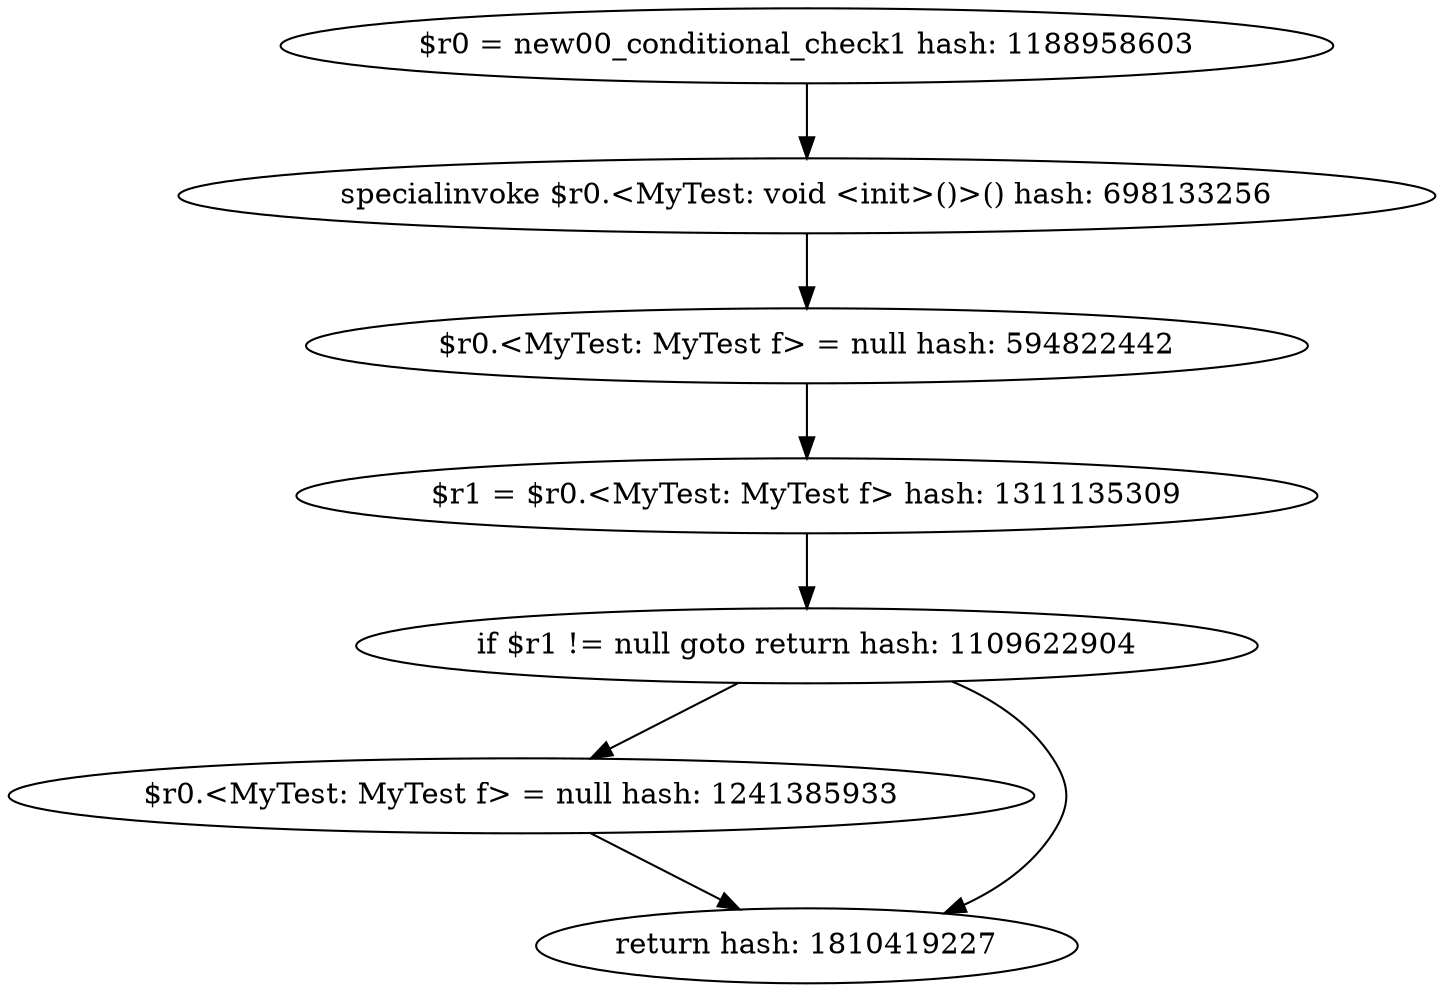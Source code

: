 digraph "./target2-mine/MyTest.conditional_check1.intra.debug" {
    "$r0 = new00_conditional_check1 hash: 1188958603";
    "specialinvoke $r0.<MyTest: void <init>()>() hash: 698133256";
    "$r0.<MyTest: MyTest f> = null hash: 594822442";
    "$r1 = $r0.<MyTest: MyTest f> hash: 1311135309";
    "if $r1 != null goto return hash: 1109622904";
    "$r0.<MyTest: MyTest f> = null hash: 1241385933";
    "return hash: 1810419227";
    "$r0 = new00_conditional_check1 hash: 1188958603"->"specialinvoke $r0.<MyTest: void <init>()>() hash: 698133256";
    "specialinvoke $r0.<MyTest: void <init>()>() hash: 698133256"->"$r0.<MyTest: MyTest f> = null hash: 594822442";
    "$r0.<MyTest: MyTest f> = null hash: 594822442"->"$r1 = $r0.<MyTest: MyTest f> hash: 1311135309";
    "$r1 = $r0.<MyTest: MyTest f> hash: 1311135309"->"if $r1 != null goto return hash: 1109622904";
    "if $r1 != null goto return hash: 1109622904"->"$r0.<MyTest: MyTest f> = null hash: 1241385933";
    "if $r1 != null goto return hash: 1109622904"->"return hash: 1810419227";
    "$r0.<MyTest: MyTest f> = null hash: 1241385933"->"return hash: 1810419227";
}

